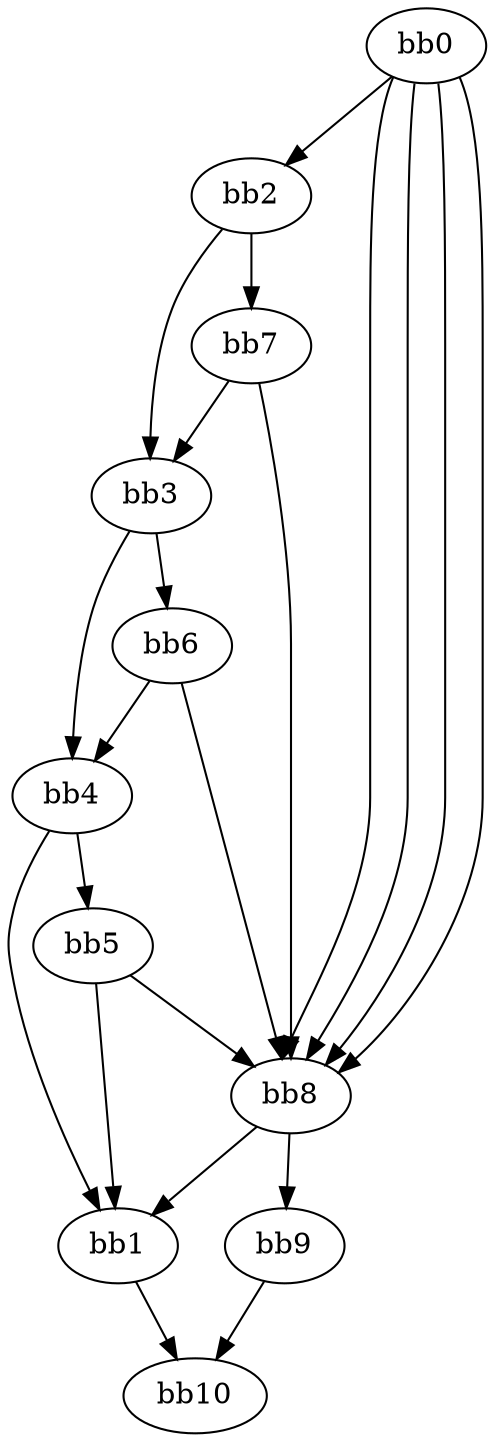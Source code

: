 digraph {
    0 [ label = "bb0\l" ]
    1 [ label = "bb1\l" ]
    2 [ label = "bb2\l" ]
    3 [ label = "bb3\l" ]
    4 [ label = "bb4\l" ]
    5 [ label = "bb5\l" ]
    6 [ label = "bb6\l" ]
    7 [ label = "bb7\l" ]
    8 [ label = "bb8\l" ]
    9 [ label = "bb9\l" ]
    10 [ label = "bb10\l" ]
    0 -> 2 [ ]
    0 -> 8 [ ]
    0 -> 8 [ ]
    0 -> 8 [ ]
    0 -> 8 [ ]
    1 -> 10 [ ]
    2 -> 3 [ ]
    2 -> 7 [ ]
    3 -> 4 [ ]
    3 -> 6 [ ]
    4 -> 1 [ ]
    4 -> 5 [ ]
    5 -> 1 [ ]
    5 -> 8 [ ]
    6 -> 4 [ ]
    6 -> 8 [ ]
    7 -> 3 [ ]
    7 -> 8 [ ]
    8 -> 1 [ ]
    8 -> 9 [ ]
    9 -> 10 [ ]
}

